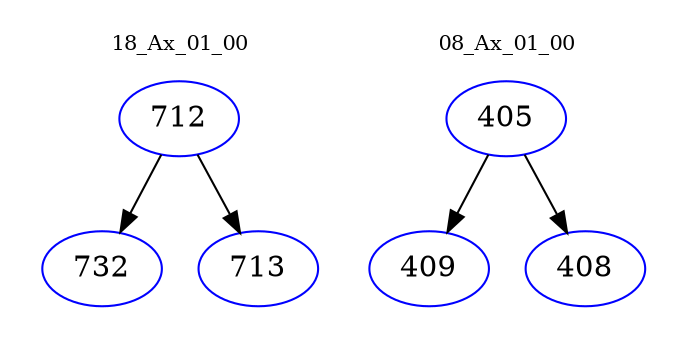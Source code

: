 digraph{
subgraph cluster_0 {
color = white
label = "18_Ax_01_00";
fontsize=10;
T0_712 [label="712", color="blue"]
T0_712 -> T0_732 [color="black"]
T0_732 [label="732", color="blue"]
T0_712 -> T0_713 [color="black"]
T0_713 [label="713", color="blue"]
}
subgraph cluster_1 {
color = white
label = "08_Ax_01_00";
fontsize=10;
T1_405 [label="405", color="blue"]
T1_405 -> T1_409 [color="black"]
T1_409 [label="409", color="blue"]
T1_405 -> T1_408 [color="black"]
T1_408 [label="408", color="blue"]
}
}
